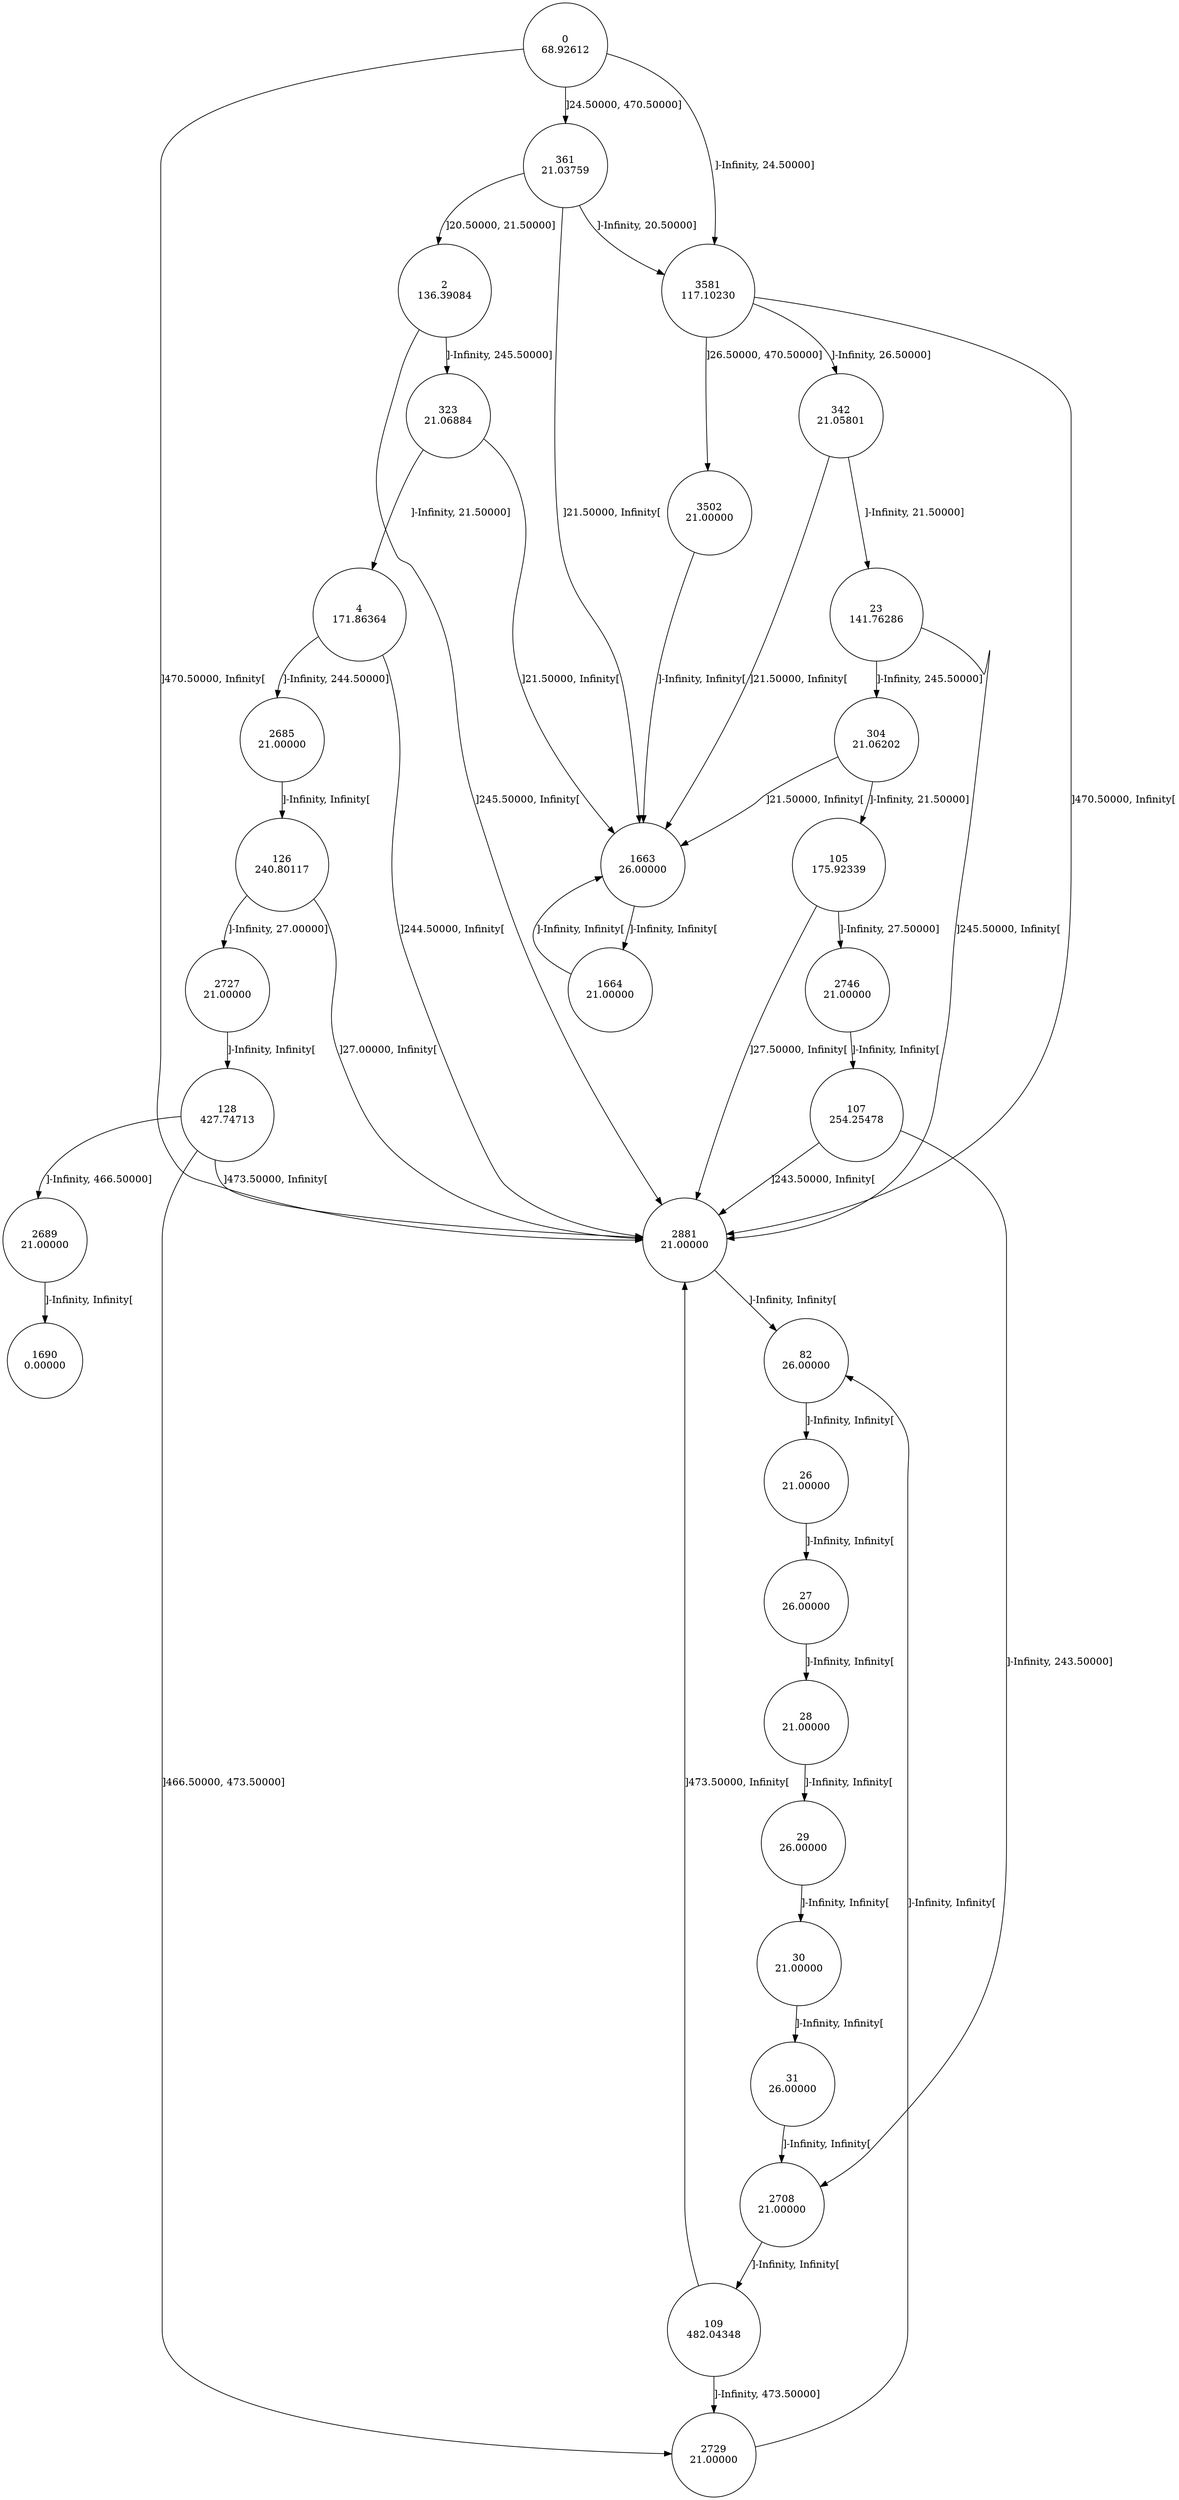 digraph DFA {
0 [shape=circle, label="0\n68.92612"];
	0 -> 3581 [label="]-Infinity, 24.50000]"];
	0 -> 361 [label="]24.50000, 470.50000]"];
	0 -> 2881 [label="]470.50000, Infinity["];
2881 [shape=circle, label="2881\n21.00000"];
	2881 -> 82 [label="]-Infinity, Infinity["];
82 [shape=circle, label="82\n26.00000"];
	82 -> 26 [label="]-Infinity, Infinity["];
26 [shape=circle, label="26\n21.00000"];
	26 -> 27 [label="]-Infinity, Infinity["];
27 [shape=circle, label="27\n26.00000"];
	27 -> 28 [label="]-Infinity, Infinity["];
28 [shape=circle, label="28\n21.00000"];
	28 -> 29 [label="]-Infinity, Infinity["];
29 [shape=circle, label="29\n26.00000"];
	29 -> 30 [label="]-Infinity, Infinity["];
30 [shape=circle, label="30\n21.00000"];
	30 -> 31 [label="]-Infinity, Infinity["];
31 [shape=circle, label="31\n26.00000"];
	31 -> 2708 [label="]-Infinity, Infinity["];
2708 [shape=circle, label="2708\n21.00000"];
	2708 -> 109 [label="]-Infinity, Infinity["];
109 [shape=circle, label="109\n482.04348"];
	109 -> 2729 [label="]-Infinity, 473.50000]"];
	109 -> 2881 [label="]473.50000, Infinity["];
2729 [shape=circle, label="2729\n21.00000"];
	2729 -> 82 [label="]-Infinity, Infinity["];
361 [shape=circle, label="361\n21.03759"];
	361 -> 3581 [label="]-Infinity, 20.50000]"];
	361 -> 2 [label="]20.50000, 21.50000]"];
	361 -> 1663 [label="]21.50000, Infinity["];
1663 [shape=circle, label="1663\n26.00000"];
	1663 -> 1664 [label="]-Infinity, Infinity["];
1664 [shape=circle, label="1664\n21.00000"];
	1664 -> 1663 [label="]-Infinity, Infinity["];
2 [shape=circle, label="2\n136.39084"];
	2 -> 323 [label="]-Infinity, 245.50000]"];
	2 -> 2881 [label="]245.50000, Infinity["];
323 [shape=circle, label="323\n21.06884"];
	323 -> 4 [label="]-Infinity, 21.50000]"];
	323 -> 1663 [label="]21.50000, Infinity["];
4 [shape=circle, label="4\n171.86364"];
	4 -> 2685 [label="]-Infinity, 244.50000]"];
	4 -> 2881 [label="]244.50000, Infinity["];
2685 [shape=circle, label="2685\n21.00000"];
	2685 -> 126 [label="]-Infinity, Infinity["];
126 [shape=circle, label="126\n240.80117"];
	126 -> 2727 [label="]-Infinity, 27.00000]"];
	126 -> 2881 [label="]27.00000, Infinity["];
2727 [shape=circle, label="2727\n21.00000"];
	2727 -> 128 [label="]-Infinity, Infinity["];
128 [shape=circle, label="128\n427.74713"];
	128 -> 2689 [label="]-Infinity, 466.50000]"];
	128 -> 2729 [label="]466.50000, 473.50000]"];
	128 -> 2881 [label="]473.50000, Infinity["];
2689 [shape=circle, label="2689\n21.00000"];
	2689 -> 1690 [label="]-Infinity, Infinity["];
1690 [shape=circle, label="1690\n0.00000"];
3581 [shape=circle, label="3581\n117.10230"];
	3581 -> 342 [label="]-Infinity, 26.50000]"];
	3581 -> 3502 [label="]26.50000, 470.50000]"];
	3581 -> 2881 [label="]470.50000, Infinity["];
3502 [shape=circle, label="3502\n21.00000"];
	3502 -> 1663 [label="]-Infinity, Infinity["];
342 [shape=circle, label="342\n21.05801"];
	342 -> 23 [label="]-Infinity, 21.50000]"];
	342 -> 1663 [label="]21.50000, Infinity["];
23 [shape=circle, label="23\n141.76286"];
	23 -> 304 [label="]-Infinity, 245.50000]"];
	23 -> 2881 [label="]245.50000, Infinity["];
304 [shape=circle, label="304\n21.06202"];
	304 -> 105 [label="]-Infinity, 21.50000]"];
	304 -> 1663 [label="]21.50000, Infinity["];
105 [shape=circle, label="105\n175.92339"];
	105 -> 2746 [label="]-Infinity, 27.50000]"];
	105 -> 2881 [label="]27.50000, Infinity["];
2746 [shape=circle, label="2746\n21.00000"];
	2746 -> 107 [label="]-Infinity, Infinity["];
107 [shape=circle, label="107\n254.25478"];
	107 -> 2708 [label="]-Infinity, 243.50000]"];
	107 -> 2881 [label="]243.50000, Infinity["];
}